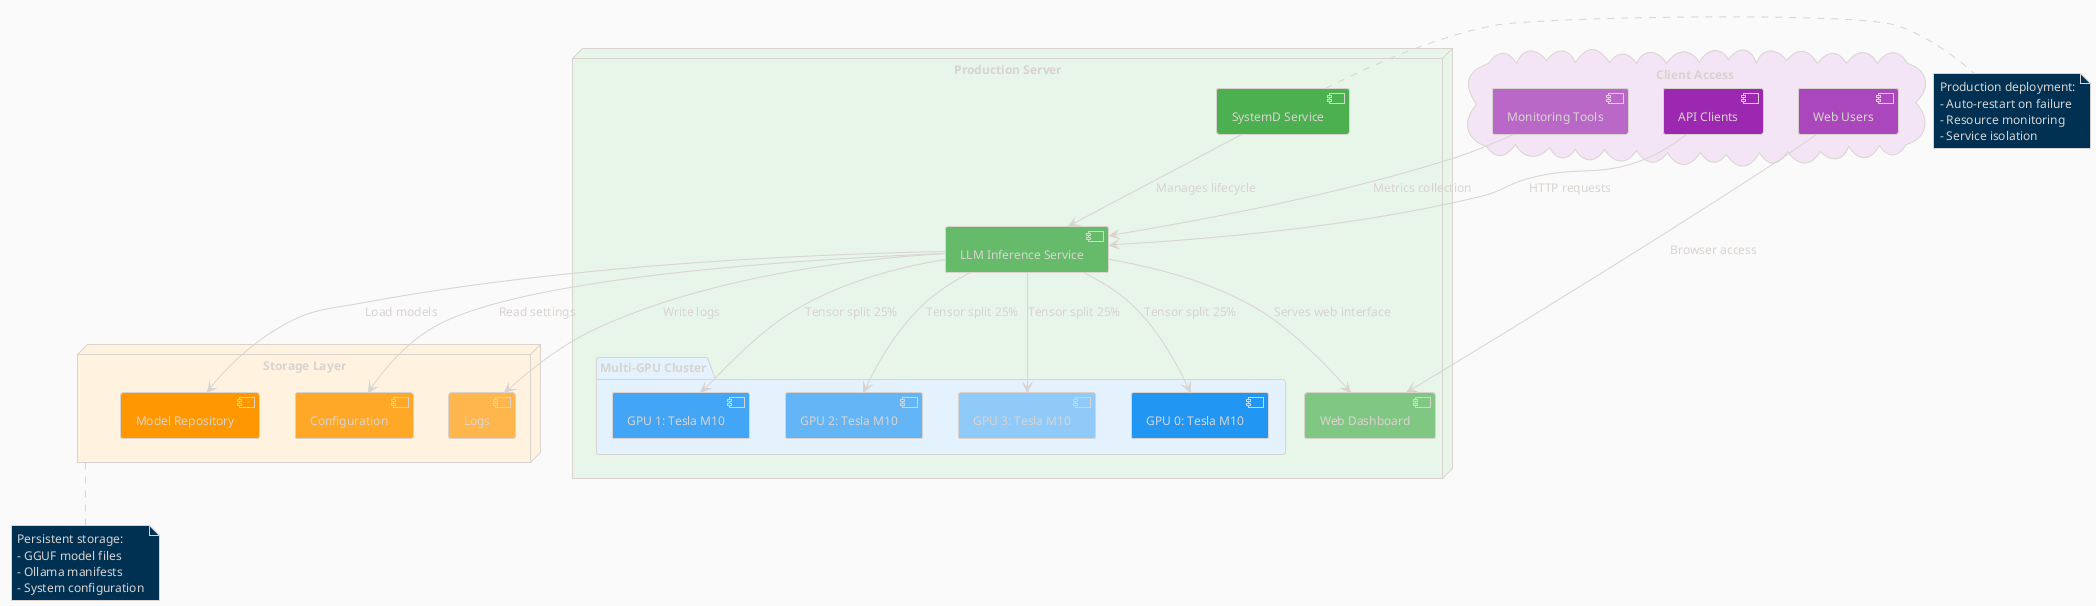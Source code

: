 @startuml
!theme blueprint
skinparam backgroundColor #FAFAFA
skinparam defaultFontSize 12

node "Production Server" as PS #E8F5E9 {
    component [SystemD Service] as SystemD #4CAF50
    component [LLM Inference Service] as LIS #66BB6A
    component [Web Dashboard] as Dashboard #81C784
    
    package "Multi-GPU Cluster" #E3F2FD {
        component [GPU 0: Tesla M10] as G0 #2196F3
        component [GPU 1: Tesla M10] as G1 #42A5F5
        component [GPU 2: Tesla M10] as G2 #64B5F6
        component [GPU 3: Tesla M10] as G3 #90CAF9
    }
}

node "Storage Layer" as SL #FFF3E0 {
    database [Model Repository] as Models #FF9800
    database [Configuration] as Config #FFA726
    database [Logs] as Logs #FFB74D
}

cloud "Client Access" as CA #F3E5F5 {
    actor [API Clients] as API #9C27B0
    actor [Web Users] as Web #AB47BC
    actor [Monitoring Tools] as Mon #BA68C8
}

SystemD --> LIS : Manages lifecycle
LIS --> Dashboard : Serves web interface
LIS --> G0 : Tensor split 25%
LIS --> G1 : Tensor split 25%
LIS --> G2 : Tensor split 25%
LIS --> G3 : Tensor split 25%

LIS --> Models : Load models
LIS --> Config : Read settings
LIS --> Logs : Write logs

API --> LIS : HTTP requests
Web --> Dashboard : Browser access
Mon --> LIS : Metrics collection

note right of SystemD
  Production deployment:
  - Auto-restart on failure
  - Resource monitoring
  - Service isolation
end note

note bottom of SL
  Persistent storage:
  - GGUF model files
  - Ollama manifests
  - System configuration
end note

@enduml